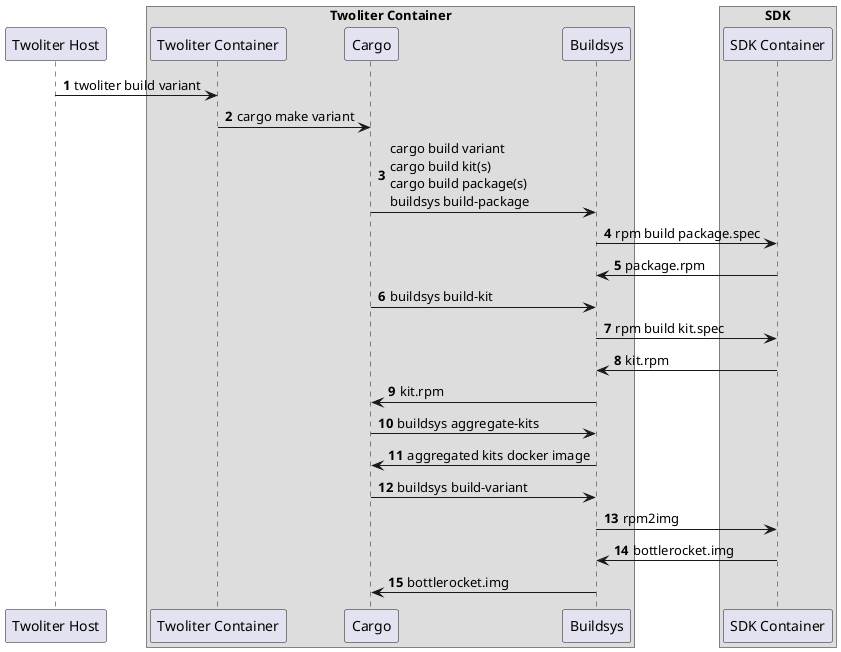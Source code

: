 @startuml
autonumber


participant "Twoliter Host" as user
box "Twoliter Container"
participant "Twoliter Container" as tc
participant "Cargo" as cargo
participant "Buildsys" as buildsys
end box
box "SDK"
participant "SDK Container" as sdk
end box

user -> tc : twoliter build variant
tc -> cargo : cargo make variant
cargo -> buildsys : cargo build variant\ncargo build kit(s)\ncargo build package(s)\nbuildsys build-package
buildsys -> sdk : rpm build package.spec
buildsys <- sdk : package.rpm
cargo -> buildsys : buildsys build-kit
buildsys -> sdk : rpm build kit.spec
buildsys <- sdk : kit.rpm
cargo <- buildsys : kit.rpm
cargo -> buildsys : buildsys aggregate-kits
cargo <- buildsys : aggregated kits docker image
cargo -> buildsys : buildsys build-variant
buildsys -> sdk : rpm2img
buildsys <- sdk : bottlerocket.img
cargo <- buildsys : bottlerocket.img
@enduml
